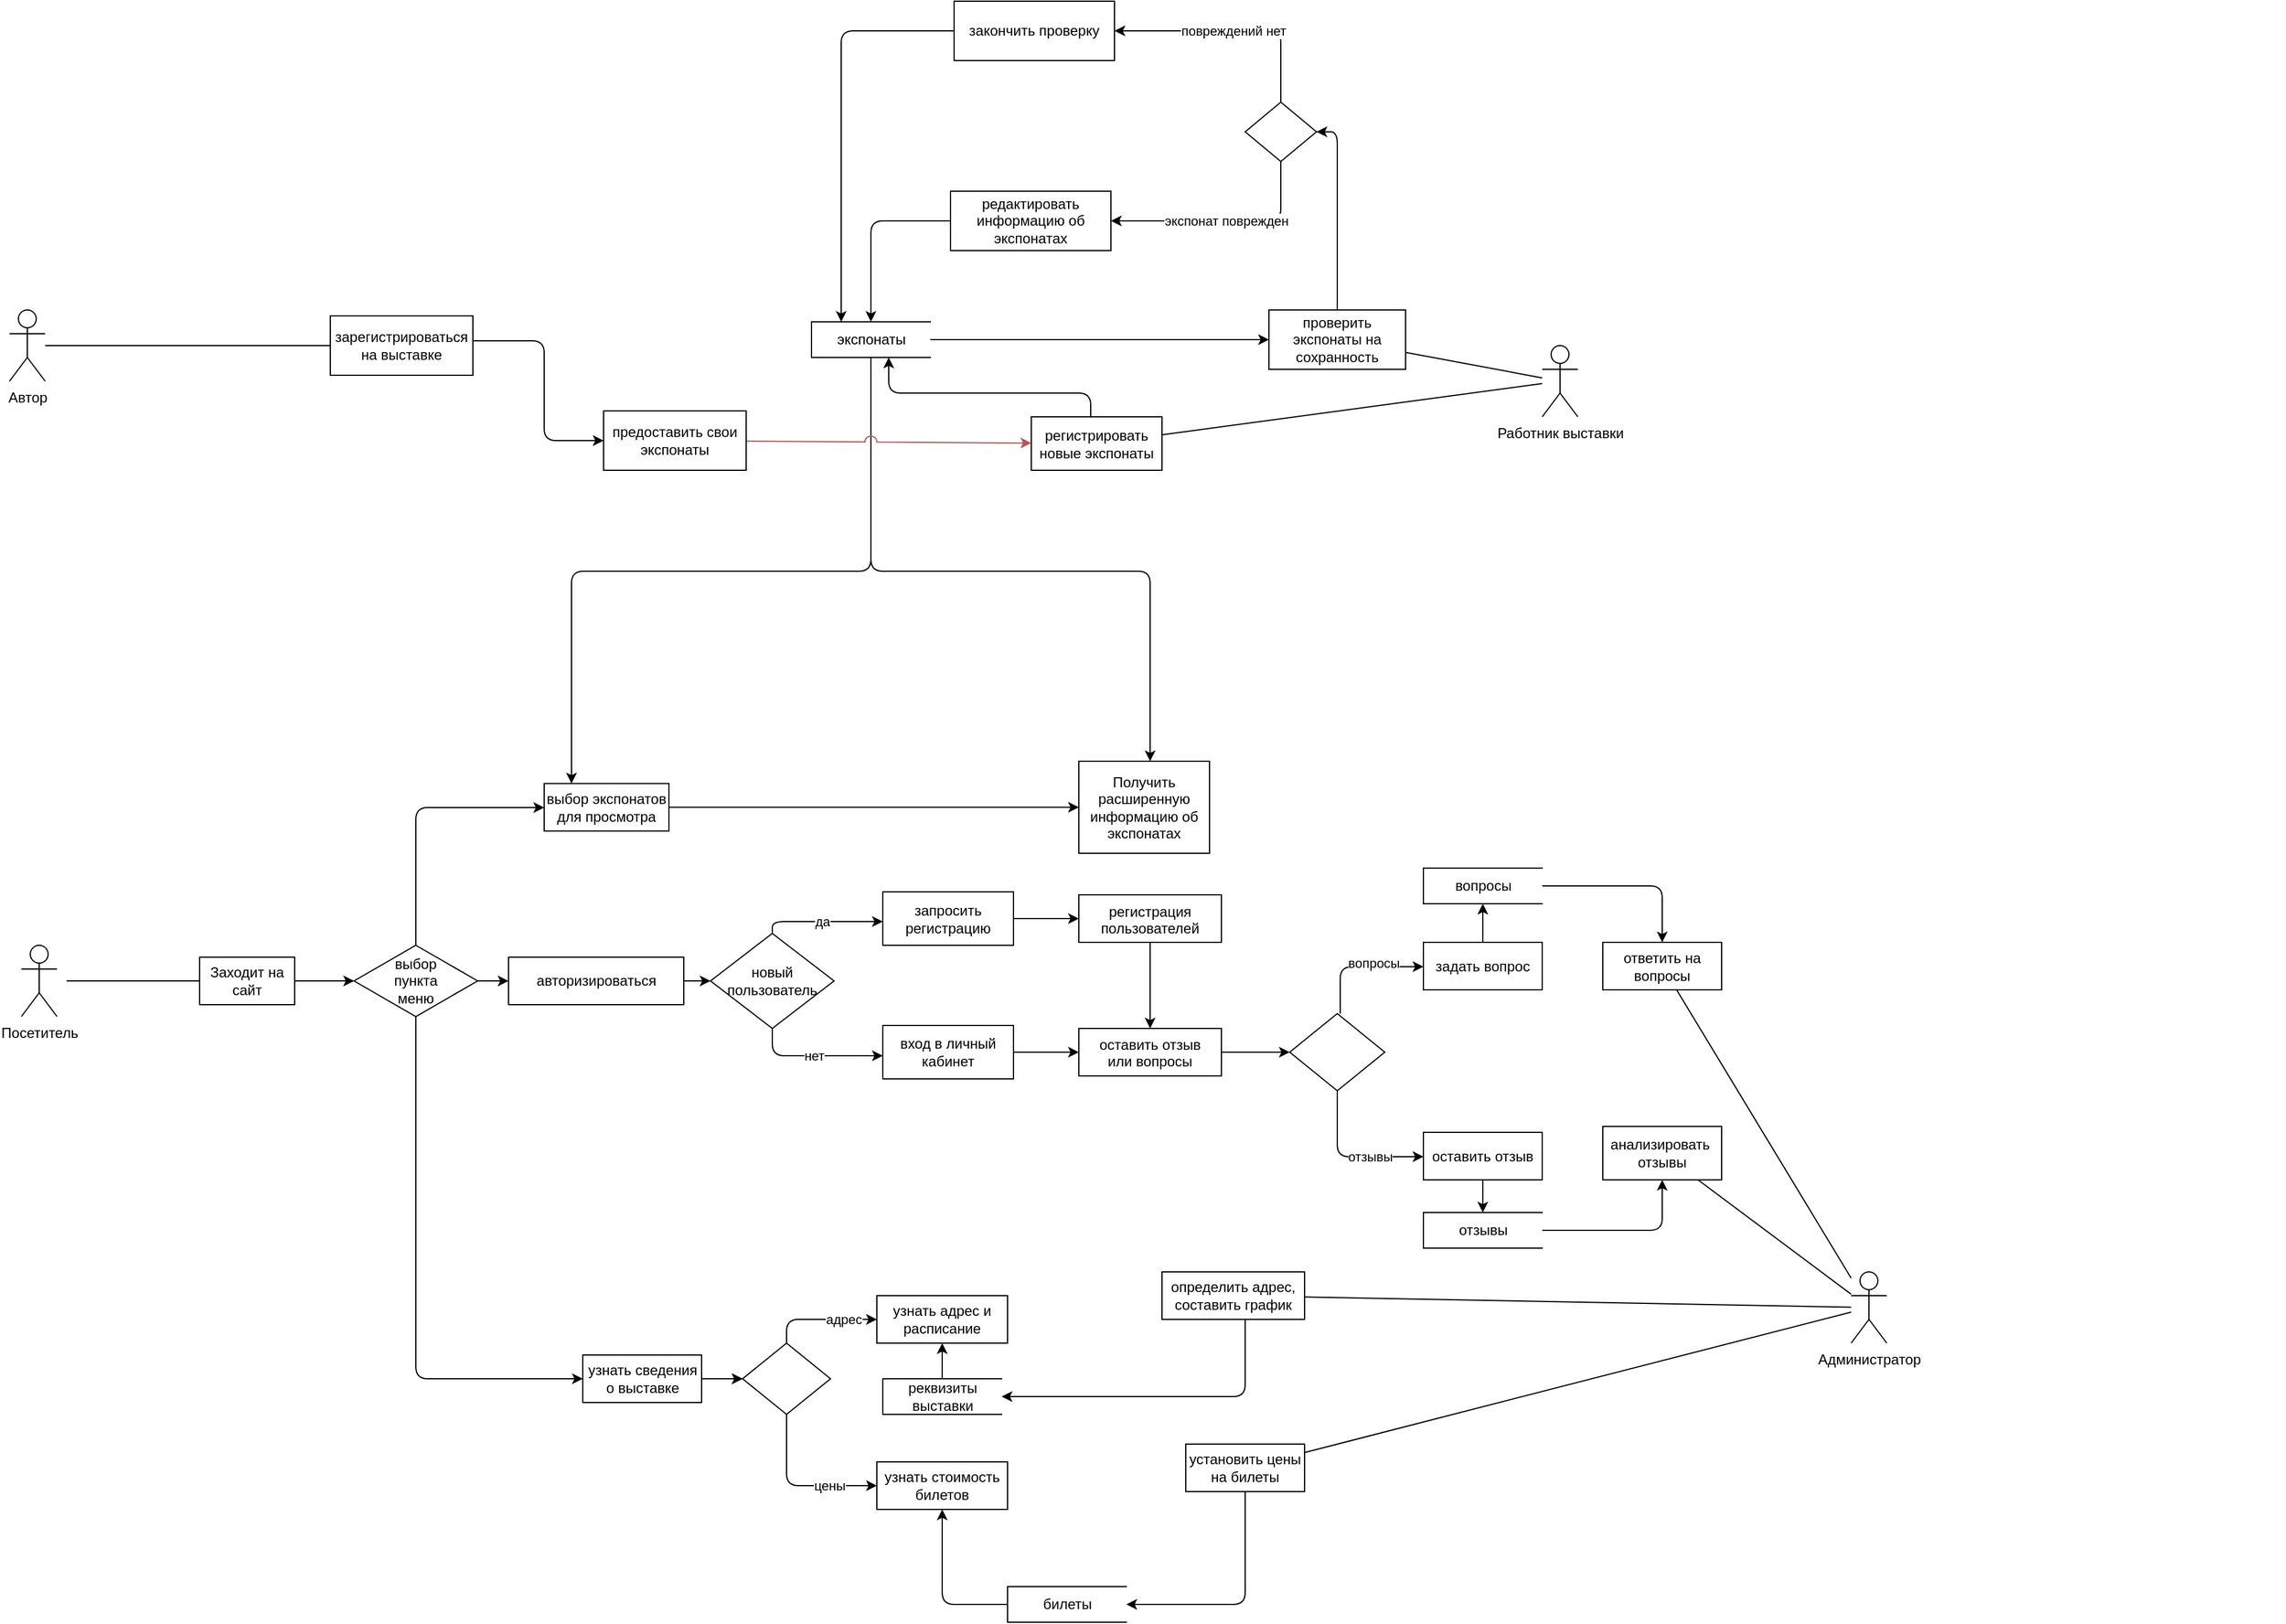 <mxfile version="15.6.1" type="github">
  <diagram id="r_qnH1HllNbgKLjlJHCZ" name="Page-1">
    <mxGraphModel dx="2310" dy="1905" grid="1" gridSize="10" guides="1" tooltips="1" connect="1" arrows="1" fold="1" page="1" pageScale="1" pageWidth="827" pageHeight="1169" math="0" shadow="0">
      <root>
        <mxCell id="0" />
        <mxCell id="1" parent="0" />
        <mxCell id="lHqvFT1bvPYRfDelncX7-1" value="&lt;h1&gt;&lt;br&gt;&lt;/h1&gt;&lt;p&gt;&lt;/p&gt;&lt;p&gt;&lt;/p&gt;" style="text;html=1;strokeColor=none;fillColor=none;spacing=5;spacingTop=-20;whiteSpace=wrap;overflow=hidden;rounded=0;hachureGap=4;pointerEvents=0;" parent="1" vertex="1">
          <mxGeometry x="1580" y="160" width="235" height="490" as="geometry" />
        </mxCell>
        <mxCell id="lHqvFT1bvPYRfDelncX7-2" value="Посетитель" style="shape=umlActor;verticalLabelPosition=bottom;verticalAlign=top;html=1;outlineConnect=0;hachureGap=4;pointerEvents=0;" parent="1" vertex="1">
          <mxGeometry x="-90" y="125" width="30" height="60" as="geometry" />
        </mxCell>
        <mxCell id="lHqvFT1bvPYRfDelncX7-4" value="Заходит на сайт" style="rounded=0;whiteSpace=wrap;html=1;hachureGap=4;pointerEvents=0;strokeWidth=1;" parent="1" vertex="1">
          <mxGeometry x="60" y="135" width="80" height="40" as="geometry" />
        </mxCell>
        <mxCell id="lHqvFT1bvPYRfDelncX7-7" value="" style="endArrow=none;html=1;startSize=14;endSize=14;sourcePerimeterSpacing=8;" parent="1" source="lHqvFT1bvPYRfDelncX7-2" target="lHqvFT1bvPYRfDelncX7-4" edge="1">
          <mxGeometry width="50" height="50" relative="1" as="geometry">
            <mxPoint x="78" y="135" as="sourcePoint" />
            <mxPoint x="150" y="135" as="targetPoint" />
          </mxGeometry>
        </mxCell>
        <mxCell id="sl1VM2rF2HRLAQbvGdmn-1" value="" style="edgeStyle=orthogonalEdgeStyle;orthogonalLoop=1;jettySize=auto;html=1;endArrow=classic;endFill=1;" parent="1" source="lHqvFT1bvPYRfDelncX7-8" target="r-15waiu_1S-d-hb9AJj-9" edge="1">
          <mxGeometry relative="1" as="geometry" />
        </mxCell>
        <mxCell id="lHqvFT1bvPYRfDelncX7-8" value="узнать сведения о выставке" style="rounded=0;whiteSpace=wrap;html=1;hachureGap=4;pointerEvents=0;strokeWidth=1;" parent="1" vertex="1">
          <mxGeometry x="382.5" y="470" width="100" height="40" as="geometry" />
        </mxCell>
        <mxCell id="r-15waiu_1S-d-hb9AJj-3" value="" style="endArrow=classic;html=1;endFill=1;edgeStyle=orthogonalEdgeStyle;" parent="1" source="c1FEFGugaIV8QcKKH6_m-8" target="lHqvFT1bvPYRfDelncX7-8" edge="1">
          <mxGeometry width="50" height="50" relative="1" as="geometry">
            <mxPoint x="250" y="200" as="sourcePoint" />
            <mxPoint x="400" y="300" as="targetPoint" />
            <Array as="points">
              <mxPoint x="242" y="490" />
            </Array>
          </mxGeometry>
        </mxCell>
        <mxCell id="r-15waiu_1S-d-hb9AJj-6" value="узнать стоимость билетов" style="rounded=0;whiteSpace=wrap;html=1;hachureGap=4;pointerEvents=0;strokeWidth=1;" parent="1" vertex="1">
          <mxGeometry x="630" y="560" width="110" height="40" as="geometry" />
        </mxCell>
        <mxCell id="r-15waiu_1S-d-hb9AJj-7" value="узнать адрес и расписание" style="rounded=0;whiteSpace=wrap;html=1;hachureGap=4;pointerEvents=0;strokeWidth=1;" parent="1" vertex="1">
          <mxGeometry x="630" y="420" width="110" height="40" as="geometry" />
        </mxCell>
        <mxCell id="r-15waiu_1S-d-hb9AJj-9" value="" style="strokeWidth=1;html=1;shape=mxgraph.flowchart.decision;whiteSpace=wrap;" parent="1" vertex="1">
          <mxGeometry x="517" y="460" width="74" height="60" as="geometry" />
        </mxCell>
        <mxCell id="r-15waiu_1S-d-hb9AJj-10" value="" style="endArrow=classic;html=1;edgeStyle=orthogonalEdgeStyle;" parent="1" source="lHqvFT1bvPYRfDelncX7-8" target="r-15waiu_1S-d-hb9AJj-9" edge="1">
          <mxGeometry width="50" height="50" relative="1" as="geometry">
            <mxPoint x="490" y="600" as="sourcePoint" />
            <mxPoint x="520" y="490" as="targetPoint" />
          </mxGeometry>
        </mxCell>
        <mxCell id="r-15waiu_1S-d-hb9AJj-12" value="адрес" style="endArrow=classic;html=1;rounded=1;edgeStyle=orthogonalEdgeStyle;" parent="1" source="r-15waiu_1S-d-hb9AJj-9" target="r-15waiu_1S-d-hb9AJj-7" edge="1">
          <mxGeometry x="0.412" relative="1" as="geometry">
            <mxPoint x="554" y="460" as="sourcePoint" />
            <mxPoint x="560" y="570" as="targetPoint" />
            <Array as="points">
              <mxPoint x="554" y="440" />
            </Array>
            <mxPoint as="offset" />
          </mxGeometry>
        </mxCell>
        <mxCell id="r-15waiu_1S-d-hb9AJj-15" value="цены" style="endArrow=classic;html=1;rounded=1;edgeStyle=orthogonalEdgeStyle;" parent="1" source="r-15waiu_1S-d-hb9AJj-9" target="r-15waiu_1S-d-hb9AJj-6" edge="1">
          <mxGeometry x="0.412" relative="1" as="geometry">
            <mxPoint x="460" y="570" as="sourcePoint" />
            <mxPoint x="560" y="570" as="targetPoint" />
            <Array as="points">
              <mxPoint x="554" y="580" />
            </Array>
            <mxPoint as="offset" />
          </mxGeometry>
        </mxCell>
        <mxCell id="r-15waiu_1S-d-hb9AJj-18" value="" style="endArrow=classic;html=1;fontSize=12;endFill=1;edgeStyle=orthogonalEdgeStyle;" parent="1" source="lHqvFT1bvPYRfDelncX7-4" target="c1FEFGugaIV8QcKKH6_m-8" edge="1">
          <mxGeometry width="50" height="50" relative="1" as="geometry">
            <mxPoint x="340" y="245" as="sourcePoint" />
            <mxPoint x="270" y="135" as="targetPoint" />
          </mxGeometry>
        </mxCell>
        <mxCell id="r-15waiu_1S-d-hb9AJj-20" value="авторизироваться" style="rounded=0;whiteSpace=wrap;html=1;hachureGap=4;pointerEvents=0;strokeWidth=1;" parent="1" vertex="1">
          <mxGeometry x="320" y="135" width="147.5" height="40" as="geometry" />
        </mxCell>
        <mxCell id="r-15waiu_1S-d-hb9AJj-22" value="выбор экспонатов для просмотра" style="rounded=0;whiteSpace=wrap;html=1;hachureGap=4;pointerEvents=0;strokeWidth=1;" parent="1" vertex="1">
          <mxGeometry x="350" y="-11.25" width="105" height="40" as="geometry" />
        </mxCell>
        <mxCell id="r-15waiu_1S-d-hb9AJj-24" value="" style="endArrow=classic;html=1;fontSize=12;edgeStyle=orthogonalEdgeStyle;" parent="1" source="r-15waiu_1S-d-hb9AJj-25" target="r-15waiu_1S-d-hb9AJj-22" edge="1">
          <mxGeometry width="50" height="50" relative="1" as="geometry">
            <mxPoint x="360.278" y="42.5" as="sourcePoint" />
            <mxPoint x="395" y="-27.5" as="targetPoint" />
            <Array as="points">
              <mxPoint x="625" y="-190" />
              <mxPoint x="373" y="-190" />
            </Array>
          </mxGeometry>
        </mxCell>
        <mxCell id="85DmUei8049jXZ2GYsxg-7" style="edgeStyle=orthogonalEdgeStyle;orthogonalLoop=1;jettySize=auto;html=1;endFill=1;" parent="1" source="r-15waiu_1S-d-hb9AJj-25" target="3kWsDrp7f7O6ou7B2QP6-20" edge="1">
          <mxGeometry relative="1" as="geometry" />
        </mxCell>
        <mxCell id="r-15waiu_1S-d-hb9AJj-25" value="экспонаты" style="html=1;dashed=0;whitespace=wrap;shape=partialRectangle;right=0;fontSize=12;strokeWidth=1;" parent="1" vertex="1">
          <mxGeometry x="575" y="-400" width="100" height="30" as="geometry" />
        </mxCell>
        <mxCell id="r-15waiu_1S-d-hb9AJj-33" value="" style="endArrow=classic;html=1;fontSize=11;edgeStyle=orthogonalEdgeStyle;" parent="1" source="r-15waiu_1S-d-hb9AJj-22" target="3kWsDrp7f7O6ou7B2QP6-3" edge="1">
          <mxGeometry width="50" height="50" relative="1" as="geometry">
            <mxPoint x="345" y="-27.5" as="sourcePoint" />
            <mxPoint x="452" y="-77.5" as="targetPoint" />
          </mxGeometry>
        </mxCell>
        <mxCell id="r-15waiu_1S-d-hb9AJj-36" value="Автор" style="shape=umlActor;verticalLabelPosition=bottom;verticalAlign=top;html=1;outlineConnect=0;fontSize=12;strokeWidth=1;" parent="1" vertex="1">
          <mxGeometry x="-100" y="-410" width="30" height="60" as="geometry" />
        </mxCell>
        <mxCell id="r-15waiu_1S-d-hb9AJj-38" value="" style="endArrow=none;html=1;fontSize=12;endFill=0;" parent="1" source="r-15waiu_1S-d-hb9AJj-36" target="r-15waiu_1S-d-hb9AJj-41" edge="1">
          <mxGeometry width="50" height="50" relative="1" as="geometry">
            <mxPoint x="120" y="-380" as="sourcePoint" />
            <mxPoint x="275" y="-53.895" as="targetPoint" />
          </mxGeometry>
        </mxCell>
        <mxCell id="r-15waiu_1S-d-hb9AJj-41" value="зарегистрироваться на выставке" style="rounded=0;whiteSpace=wrap;html=1;hachureGap=4;pointerEvents=0;strokeWidth=1;" parent="1" vertex="1">
          <mxGeometry x="170" y="-405" width="120" height="50" as="geometry" />
        </mxCell>
        <mxCell id="r-15waiu_1S-d-hb9AJj-58" value="Администратор" style="shape=umlActor;verticalLabelPosition=bottom;verticalAlign=top;html=1;outlineConnect=0;fontSize=12;strokeWidth=1;" parent="1" vertex="1">
          <mxGeometry x="1450" y="400" width="30" height="60" as="geometry" />
        </mxCell>
        <mxCell id="r-15waiu_1S-d-hb9AJj-61" value="" style="endArrow=none;html=1;fontSize=12;endFill=0;" parent="1" source="r-15waiu_1S-d-hb9AJj-58" target="r-15waiu_1S-d-hb9AJj-62" edge="1">
          <mxGeometry width="50" height="50" relative="1" as="geometry">
            <mxPoint x="860" y="240" as="sourcePoint" />
            <mxPoint x="930" y="170" as="targetPoint" />
          </mxGeometry>
        </mxCell>
        <mxCell id="r-15waiu_1S-d-hb9AJj-62" value="установить цены&lt;br&gt;на билеты" style="rounded=0;whiteSpace=wrap;html=1;hachureGap=4;pointerEvents=0;strokeWidth=1;" parent="1" vertex="1">
          <mxGeometry x="890" y="545" width="100" height="40" as="geometry" />
        </mxCell>
        <mxCell id="r-15waiu_1S-d-hb9AJj-64" value="" style="endArrow=none;html=1;fontSize=12;endFill=0;" parent="1" source="r-15waiu_1S-d-hb9AJj-58" target="r-15waiu_1S-d-hb9AJj-65" edge="1">
          <mxGeometry width="50" height="50" relative="1" as="geometry">
            <mxPoint x="880" y="110" as="sourcePoint" />
            <mxPoint x="930" y="100" as="targetPoint" />
          </mxGeometry>
        </mxCell>
        <mxCell id="r-15waiu_1S-d-hb9AJj-65" value="анализировать&amp;nbsp;&lt;br&gt;отзывы" style="rounded=0;whiteSpace=wrap;html=1;hachureGap=4;pointerEvents=0;strokeWidth=1;" parent="1" vertex="1">
          <mxGeometry x="1241" y="277.5" width="100" height="45" as="geometry" />
        </mxCell>
        <mxCell id="r-15waiu_1S-d-hb9AJj-67" value="" style="endArrow=none;html=1;fontSize=12;endFill=0;" parent="1" source="r-15waiu_1S-d-hb9AJj-58" target="r-15waiu_1S-d-hb9AJj-68" edge="1">
          <mxGeometry width="50" height="50" relative="1" as="geometry">
            <mxPoint x="760" y="390" as="sourcePoint" />
            <mxPoint x="920" y="321" as="targetPoint" />
          </mxGeometry>
        </mxCell>
        <mxCell id="r-15waiu_1S-d-hb9AJj-68" value="определить адрес, составить график" style="rounded=0;whiteSpace=wrap;html=1;hachureGap=4;pointerEvents=0;strokeWidth=1;" parent="1" vertex="1">
          <mxGeometry x="870" y="400" width="120" height="40" as="geometry" />
        </mxCell>
        <mxCell id="3kWsDrp7f7O6ou7B2QP6-3" value="Получить расширенную информацию об экспонатах" style="rounded=0;whiteSpace=wrap;html=1;hachureGap=4;pointerEvents=0;strokeWidth=1;" parent="1" vertex="1">
          <mxGeometry x="800" y="-30" width="110" height="77.5" as="geometry" />
        </mxCell>
        <mxCell id="3kWsDrp7f7O6ou7B2QP6-14" value="Работник выставки" style="shape=umlActor;verticalLabelPosition=bottom;verticalAlign=top;html=1;outlineConnect=0;fontSize=12;strokeWidth=1;" parent="1" vertex="1">
          <mxGeometry x="1190" y="-380" width="30" height="60" as="geometry" />
        </mxCell>
        <mxCell id="3kWsDrp7f7O6ou7B2QP6-15" value="" style="endArrow=none;html=1;fontSize=12;endFill=0;" parent="1" source="3kWsDrp7f7O6ou7B2QP6-14" target="3kWsDrp7f7O6ou7B2QP6-16" edge="1">
          <mxGeometry width="50" height="50" relative="1" as="geometry">
            <mxPoint x="995" y="-176.935" as="sourcePoint" />
            <mxPoint x="905" y="-340" as="targetPoint" />
          </mxGeometry>
        </mxCell>
        <mxCell id="3kWsDrp7f7O6ou7B2QP6-16" value="регистрировать новые экспонаты" style="rounded=0;whiteSpace=wrap;html=1;hachureGap=4;pointerEvents=0;strokeWidth=1;" parent="1" vertex="1">
          <mxGeometry x="760" y="-320" width="110" height="45" as="geometry" />
        </mxCell>
        <mxCell id="85DmUei8049jXZ2GYsxg-12" style="edgeStyle=orthogonalEdgeStyle;orthogonalLoop=1;jettySize=auto;html=1;endFill=1;" parent="1" source="3kWsDrp7f7O6ou7B2QP6-18" target="r-15waiu_1S-d-hb9AJj-25" edge="1">
          <mxGeometry relative="1" as="geometry" />
        </mxCell>
        <mxCell id="3kWsDrp7f7O6ou7B2QP6-18" value="редактировать информацию об экспонатах" style="rounded=0;whiteSpace=wrap;html=1;hachureGap=4;pointerEvents=0;strokeWidth=1;" parent="1" vertex="1">
          <mxGeometry x="692" y="-510" width="135" height="50" as="geometry" />
        </mxCell>
        <mxCell id="3kWsDrp7f7O6ou7B2QP6-19" value="" style="endArrow=none;html=1;fontSize=12;endFill=0;" parent="1" source="3kWsDrp7f7O6ou7B2QP6-14" target="3kWsDrp7f7O6ou7B2QP6-20" edge="1">
          <mxGeometry width="50" height="50" relative="1" as="geometry">
            <mxPoint x="995" y="-190" as="sourcePoint" />
            <mxPoint x="895" y="-189" as="targetPoint" />
          </mxGeometry>
        </mxCell>
        <mxCell id="3kWsDrp7f7O6ou7B2QP6-29" value="" style="endArrow=classic;html=1;edgeStyle=orthogonalEdgeStyle;" parent="1" source="r-15waiu_1S-d-hb9AJj-62" target="85DmUei8049jXZ2GYsxg-18" edge="1">
          <mxGeometry width="50" height="50" relative="1" as="geometry">
            <mxPoint x="690" y="440" as="sourcePoint" />
            <mxPoint x="430" y="580" as="targetPoint" />
            <Array as="points">
              <mxPoint x="940" y="680" />
            </Array>
          </mxGeometry>
        </mxCell>
        <mxCell id="3kWsDrp7f7O6ou7B2QP6-30" value="" style="endArrow=classic;html=1;jumpStyle=arc;jumpSize=10;edgeStyle=orthogonalEdgeStyle;" parent="1" source="r-15waiu_1S-d-hb9AJj-68" target="85DmUei8049jXZ2GYsxg-16" edge="1">
          <mxGeometry width="50" height="50" relative="1" as="geometry">
            <mxPoint x="690" y="430" as="sourcePoint" />
            <mxPoint x="740" y="380" as="targetPoint" />
            <Array as="points">
              <mxPoint x="940" y="505" />
            </Array>
          </mxGeometry>
        </mxCell>
        <mxCell id="3kWsDrp7f7O6ou7B2QP6-32" value="" style="endArrow=classic;html=1;edgeStyle=orthogonalEdgeStyle;" parent="1" source="r-15waiu_1S-d-hb9AJj-25" target="3kWsDrp7f7O6ou7B2QP6-3" edge="1">
          <mxGeometry width="50" height="50" relative="1" as="geometry">
            <mxPoint x="570" y="40" as="sourcePoint" />
            <mxPoint x="620" y="-10" as="targetPoint" />
            <Array as="points">
              <mxPoint x="625" y="-190" />
              <mxPoint x="860" y="-190" />
            </Array>
          </mxGeometry>
        </mxCell>
        <mxCell id="3kWsDrp7f7O6ou7B2QP6-33" value="" style="endArrow=classic;html=1;endFill=1;edgeStyle=orthogonalEdgeStyle;" parent="1" source="c1FEFGugaIV8QcKKH6_m-8" target="r-15waiu_1S-d-hb9AJj-22" edge="1">
          <mxGeometry width="50" height="50" relative="1" as="geometry">
            <mxPoint x="570" y="40" as="sourcePoint" />
            <mxPoint x="620" y="-10" as="targetPoint" />
            <Array as="points">
              <mxPoint x="242" y="9" />
            </Array>
          </mxGeometry>
        </mxCell>
        <mxCell id="c1FEFGugaIV8QcKKH6_m-9" style="edgeStyle=orthogonalEdgeStyle;orthogonalLoop=1;jettySize=auto;html=1;endArrow=classic;endFill=1;" parent="1" source="c1FEFGugaIV8QcKKH6_m-8" target="r-15waiu_1S-d-hb9AJj-20" edge="1">
          <mxGeometry relative="1" as="geometry" />
        </mxCell>
        <mxCell id="c1FEFGugaIV8QcKKH6_m-8" value="выбор&lt;br&gt;пункта&lt;br&gt;меню" style="strokeWidth=1;html=1;shape=mxgraph.flowchart.decision;whiteSpace=wrap;" parent="1" vertex="1">
          <mxGeometry x="190" y="125" width="104" height="60" as="geometry" />
        </mxCell>
        <mxCell id="91sg-GzbIH8BGs3r1V0l-1" value="" style="endArrow=classic;html=1;fontSize=12;endFill=1;edgeStyle=orthogonalEdgeStyle;" parent="1" source="r-15waiu_1S-d-hb9AJj-20" target="91sg-GzbIH8BGs3r1V0l-2" edge="1">
          <mxGeometry width="50" height="50" relative="1" as="geometry">
            <mxPoint x="470.0" y="155.0" as="sourcePoint" />
            <mxPoint x="600" y="135" as="targetPoint" />
          </mxGeometry>
        </mxCell>
        <mxCell id="91sg-GzbIH8BGs3r1V0l-3" value="да" style="edgeStyle=orthogonalEdgeStyle;orthogonalLoop=1;jettySize=auto;html=1;endArrow=classic;endFill=1;" parent="1" source="91sg-GzbIH8BGs3r1V0l-2" target="91sg-GzbIH8BGs3r1V0l-4" edge="1">
          <mxGeometry relative="1" as="geometry">
            <mxPoint x="620" y="105.0" as="targetPoint" />
            <Array as="points">
              <mxPoint x="542" y="105" />
            </Array>
          </mxGeometry>
        </mxCell>
        <mxCell id="91sg-GzbIH8BGs3r1V0l-9" value="нет" style="edgeStyle=orthogonalEdgeStyle;orthogonalLoop=1;jettySize=auto;html=1;endFill=1;" parent="1" source="91sg-GzbIH8BGs3r1V0l-2" target="FhuK71plg9ZCaS6mtWxS-3" edge="1">
          <mxGeometry relative="1" as="geometry">
            <mxPoint x="710" y="240" as="targetPoint" />
            <Array as="points">
              <mxPoint x="542" y="218" />
            </Array>
          </mxGeometry>
        </mxCell>
        <mxCell id="91sg-GzbIH8BGs3r1V0l-2" value="новый пользователь" style="strokeWidth=1;html=1;shape=mxgraph.flowchart.decision;whiteSpace=wrap;" parent="1" vertex="1">
          <mxGeometry x="490" y="115" width="104" height="80" as="geometry" />
        </mxCell>
        <mxCell id="91sg-GzbIH8BGs3r1V0l-8" style="edgeStyle=orthogonalEdgeStyle;orthogonalLoop=1;jettySize=auto;html=1;endFill=1;" parent="1" source="91sg-GzbIH8BGs3r1V0l-4" target="91sg-GzbIH8BGs3r1V0l-5" edge="1">
          <mxGeometry relative="1" as="geometry" />
        </mxCell>
        <mxCell id="91sg-GzbIH8BGs3r1V0l-4" value="запросить регистрацию" style="rounded=0;whiteSpace=wrap;html=1;hachureGap=4;pointerEvents=0;strokeWidth=1;" parent="1" vertex="1">
          <mxGeometry x="635" y="80" width="110" height="45" as="geometry" />
        </mxCell>
        <mxCell id="91sg-GzbIH8BGs3r1V0l-10" style="edgeStyle=orthogonalEdgeStyle;orthogonalLoop=1;jettySize=auto;html=1;endFill=1;" parent="1" source="91sg-GzbIH8BGs3r1V0l-5" target="91sg-GzbIH8BGs3r1V0l-11" edge="1">
          <mxGeometry relative="1" as="geometry">
            <mxPoint x="970" y="175" as="targetPoint" />
            <Array as="points" />
          </mxGeometry>
        </mxCell>
        <mxCell id="91sg-GzbIH8BGs3r1V0l-5" value="регистрация пользователей" style="whiteSpace=wrap;html=1;verticalAlign=top;strokeWidth=1;" parent="1" vertex="1">
          <mxGeometry x="800" y="82.5" width="120" height="40" as="geometry" />
        </mxCell>
        <mxCell id="91sg-GzbIH8BGs3r1V0l-11" value="оставить отзыв&lt;br&gt;или вопросы" style="whiteSpace=wrap;html=1;verticalAlign=top;strokeWidth=1;" parent="1" vertex="1">
          <mxGeometry x="800" y="195" width="120" height="40" as="geometry" />
        </mxCell>
        <mxCell id="7QyCOx7dUA0_X3-XsU_J-3" style="edgeStyle=orthogonalEdgeStyle;jumpStyle=arc;jumpSize=10;orthogonalLoop=1;jettySize=auto;html=1;" parent="1" source="r-15waiu_1S-d-hb9AJj-41" target="7QyCOx7dUA0_X3-XsU_J-8" edge="1">
          <mxGeometry relative="1" as="geometry">
            <mxPoint x="290" y="-384" as="sourcePoint" />
            <mxPoint x="391" y="-300" as="targetPoint" />
            <Array as="points">
              <mxPoint x="350" y="-384" />
              <mxPoint x="350" y="-300" />
            </Array>
          </mxGeometry>
        </mxCell>
        <mxCell id="85DmUei8049jXZ2GYsxg-6" style="edgeStyle=orthogonalEdgeStyle;orthogonalLoop=1;jettySize=auto;html=1;endFill=1;" parent="1" source="3kWsDrp7f7O6ou7B2QP6-20" target="85DmUei8049jXZ2GYsxg-5" edge="1">
          <mxGeometry relative="1" as="geometry">
            <Array as="points">
              <mxPoint x="1017" y="-560" />
            </Array>
          </mxGeometry>
        </mxCell>
        <mxCell id="3kWsDrp7f7O6ou7B2QP6-20" value="проверить экспонаты на сохранность" style="rounded=0;whiteSpace=wrap;html=1;hachureGap=4;pointerEvents=0;strokeWidth=1;" parent="1" vertex="1">
          <mxGeometry x="960" y="-410" width="115" height="50" as="geometry" />
        </mxCell>
        <mxCell id="85DmUei8049jXZ2GYsxg-8" value="повреждений нет" style="edgeStyle=orthogonalEdgeStyle;orthogonalLoop=1;jettySize=auto;html=1;endFill=1;" parent="1" source="85DmUei8049jXZ2GYsxg-5" target="85DmUei8049jXZ2GYsxg-9" edge="1">
          <mxGeometry relative="1" as="geometry">
            <mxPoint x="890" y="-670" as="targetPoint" />
            <Array as="points">
              <mxPoint x="970" y="-645" />
            </Array>
          </mxGeometry>
        </mxCell>
        <mxCell id="85DmUei8049jXZ2GYsxg-10" value="экспонат поврежден" style="edgeStyle=orthogonalEdgeStyle;orthogonalLoop=1;jettySize=auto;html=1;endFill=1;" parent="1" source="85DmUei8049jXZ2GYsxg-5" target="3kWsDrp7f7O6ou7B2QP6-18" edge="1">
          <mxGeometry relative="1" as="geometry">
            <Array as="points">
              <mxPoint x="970" y="-485" />
            </Array>
          </mxGeometry>
        </mxCell>
        <mxCell id="85DmUei8049jXZ2GYsxg-5" value="" style="shape=rhombus;html=1;dashed=0;whitespace=wrap;perimeter=rhombusPerimeter;" parent="1" vertex="1">
          <mxGeometry x="940" y="-585" width="60" height="50" as="geometry" />
        </mxCell>
        <mxCell id="v6Je2cMOvtxSBnsNg6Jp-2" style="edgeStyle=orthogonalEdgeStyle;rounded=1;orthogonalLoop=1;jettySize=auto;html=1;entryX=0.25;entryY=0;entryDx=0;entryDy=0;" edge="1" parent="1" source="85DmUei8049jXZ2GYsxg-9" target="r-15waiu_1S-d-hb9AJj-25">
          <mxGeometry relative="1" as="geometry" />
        </mxCell>
        <mxCell id="85DmUei8049jXZ2GYsxg-9" value="закончить проверку" style="rounded=0;whiteSpace=wrap;html=1;hachureGap=4;pointerEvents=0;strokeWidth=1;" parent="1" vertex="1">
          <mxGeometry x="695" y="-670" width="135" height="50" as="geometry" />
        </mxCell>
        <mxCell id="85DmUei8049jXZ2GYsxg-17" style="edgeStyle=orthogonalEdgeStyle;orthogonalLoop=1;jettySize=auto;html=1;endFill=1;" parent="1" source="85DmUei8049jXZ2GYsxg-16" target="r-15waiu_1S-d-hb9AJj-7" edge="1">
          <mxGeometry relative="1" as="geometry" />
        </mxCell>
        <mxCell id="85DmUei8049jXZ2GYsxg-16" value="реквизиты&lt;br&gt;выставки" style="html=1;dashed=0;whitespace=wrap;shape=partialRectangle;right=0;" parent="1" vertex="1">
          <mxGeometry x="635" y="490" width="100" height="30" as="geometry" />
        </mxCell>
        <mxCell id="85DmUei8049jXZ2GYsxg-19" style="edgeStyle=orthogonalEdgeStyle;orthogonalLoop=1;jettySize=auto;html=1;endFill=1;" parent="1" source="85DmUei8049jXZ2GYsxg-18" target="r-15waiu_1S-d-hb9AJj-6" edge="1">
          <mxGeometry relative="1" as="geometry">
            <Array as="points">
              <mxPoint x="685" y="680" />
            </Array>
          </mxGeometry>
        </mxCell>
        <mxCell id="85DmUei8049jXZ2GYsxg-18" value="билеты" style="html=1;dashed=0;whitespace=wrap;shape=partialRectangle;right=0;" parent="1" vertex="1">
          <mxGeometry x="740" y="665" width="100" height="30" as="geometry" />
        </mxCell>
        <mxCell id="7QyCOx7dUA0_X3-XsU_J-4" style="jumpStyle=arc;jumpSize=10;orthogonalLoop=1;jettySize=auto;html=1;strokeColor=#b85450;fillColor=#f8cecc;" parent="1" source="7QyCOx7dUA0_X3-XsU_J-8" target="3kWsDrp7f7O6ou7B2QP6-16" edge="1">
          <mxGeometry relative="1" as="geometry">
            <mxPoint x="770" y="-297" as="targetPoint" />
            <mxPoint x="531" y="-299.572" as="sourcePoint" />
          </mxGeometry>
        </mxCell>
        <mxCell id="7QyCOx7dUA0_X3-XsU_J-6" value="" style="endArrow=classic;html=1;strokeColor=#000000;fillColor=#f8cecc;edgeStyle=orthogonalEdgeStyle;" parent="1" source="3kWsDrp7f7O6ou7B2QP6-16" target="r-15waiu_1S-d-hb9AJj-25" edge="1">
          <mxGeometry width="50" height="50" relative="1" as="geometry">
            <mxPoint x="780" y="-200" as="sourcePoint" />
            <mxPoint x="830" y="-250" as="targetPoint" />
            <Array as="points">
              <mxPoint x="810" y="-340" />
              <mxPoint x="640" y="-340" />
            </Array>
          </mxGeometry>
        </mxCell>
        <mxCell id="7QyCOx7dUA0_X3-XsU_J-8" value="предоставить свои экспонаты" style="rounded=0;whiteSpace=wrap;html=1;hachureGap=4;pointerEvents=0;strokeWidth=1;" parent="1" vertex="1">
          <mxGeometry x="400" y="-325" width="120" height="50" as="geometry" />
        </mxCell>
        <mxCell id="7QyCOx7dUA0_X3-XsU_J-9" style="edgeStyle=orthogonalEdgeStyle;jumpStyle=arc;jumpSize=10;orthogonalLoop=1;jettySize=auto;html=1;exitX=0.5;exitY=1;exitDx=0;exitDy=0;strokeColor=#000000;fillColor=#f8cecc;" parent="1" source="r-15waiu_1S-d-hb9AJj-41" target="r-15waiu_1S-d-hb9AJj-41" edge="1">
          <mxGeometry relative="1" as="geometry" />
        </mxCell>
        <mxCell id="oRSL9_nRXSis95aMJK06-6" style="edgeStyle=orthogonalEdgeStyle;rounded=1;orthogonalLoop=1;jettySize=auto;html=1;" parent="1" source="91sg-GzbIH8BGs3r1V0l-11" target="Dk44VhowfAqPSIH-CXWI-10" edge="1">
          <mxGeometry relative="1" as="geometry">
            <mxPoint x="915" y="285" as="sourcePoint" />
          </mxGeometry>
        </mxCell>
        <mxCell id="FhuK71plg9ZCaS6mtWxS-4" style="edgeStyle=orthogonalEdgeStyle;rounded=1;orthogonalLoop=1;jettySize=auto;html=1;" parent="1" source="FhuK71plg9ZCaS6mtWxS-3" target="91sg-GzbIH8BGs3r1V0l-11" edge="1">
          <mxGeometry relative="1" as="geometry" />
        </mxCell>
        <mxCell id="FhuK71plg9ZCaS6mtWxS-3" value="вход в личный кабинет" style="rounded=0;whiteSpace=wrap;html=1;hachureGap=4;pointerEvents=0;strokeWidth=1;" parent="1" vertex="1">
          <mxGeometry x="635" y="192.5" width="110" height="45" as="geometry" />
        </mxCell>
        <mxCell id="Dk44VhowfAqPSIH-CXWI-2" value="ответить на вопросы" style="rounded=0;whiteSpace=wrap;html=1;hachureGap=4;pointerEvents=0;strokeWidth=1;" parent="1" vertex="1">
          <mxGeometry x="1241" y="122.5" width="100" height="40" as="geometry" />
        </mxCell>
        <mxCell id="Dk44VhowfAqPSIH-CXWI-11" value="вопросы" style="edgeStyle=orthogonalEdgeStyle;orthogonalLoop=1;jettySize=auto;html=1;rounded=1;" parent="1" source="Dk44VhowfAqPSIH-CXWI-10" target="CuiWjwdlUe5YWu0ekaFW-3" edge="1">
          <mxGeometry x="0.233" y="3" relative="1" as="geometry">
            <mxPoint x="1100" y="143" as="targetPoint" />
            <Array as="points">
              <mxPoint x="1020" y="143" />
            </Array>
            <mxPoint as="offset" />
          </mxGeometry>
        </mxCell>
        <mxCell id="Dk44VhowfAqPSIH-CXWI-12" value="отзывы" style="edgeStyle=orthogonalEdgeStyle;rounded=1;orthogonalLoop=1;jettySize=auto;html=1;" parent="1" source="Dk44VhowfAqPSIH-CXWI-10" target="CuiWjwdlUe5YWu0ekaFW-6" edge="1">
          <mxGeometry x="0.292" relative="1" as="geometry">
            <Array as="points">
              <mxPoint x="1018" y="303" />
            </Array>
            <mxPoint as="offset" />
            <mxPoint x="1090" y="303" as="targetPoint" />
          </mxGeometry>
        </mxCell>
        <mxCell id="Dk44VhowfAqPSIH-CXWI-10" value="" style="strokeWidth=1;html=1;shape=mxgraph.flowchart.decision;whiteSpace=wrap;" parent="1" vertex="1">
          <mxGeometry x="977.5" y="182.5" width="80" height="65" as="geometry" />
        </mxCell>
        <mxCell id="Dk44VhowfAqPSIH-CXWI-14" value="" style="endArrow=none;html=1;fontSize=12;endFill=0;" parent="1" source="r-15waiu_1S-d-hb9AJj-58" target="Dk44VhowfAqPSIH-CXWI-2" edge="1">
          <mxGeometry width="50" height="50" relative="1" as="geometry">
            <mxPoint x="1270" y="210" as="sourcePoint" />
            <mxPoint x="1091" y="167.818" as="targetPoint" />
          </mxGeometry>
        </mxCell>
        <mxCell id="CuiWjwdlUe5YWu0ekaFW-7" style="edgeStyle=orthogonalEdgeStyle;rounded=1;orthogonalLoop=1;jettySize=auto;html=1;" parent="1" source="CuiWjwdlUe5YWu0ekaFW-3" target="CuiWjwdlUe5YWu0ekaFW-8" edge="1">
          <mxGeometry relative="1" as="geometry">
            <mxPoint x="1140" y="90" as="targetPoint" />
          </mxGeometry>
        </mxCell>
        <mxCell id="CuiWjwdlUe5YWu0ekaFW-3" value="задать вопрос" style="rounded=0;whiteSpace=wrap;html=1;hachureGap=4;pointerEvents=0;strokeWidth=1;" parent="1" vertex="1">
          <mxGeometry x="1090" y="122.5" width="100" height="40" as="geometry" />
        </mxCell>
        <mxCell id="CuiWjwdlUe5YWu0ekaFW-11" style="edgeStyle=orthogonalEdgeStyle;rounded=1;orthogonalLoop=1;jettySize=auto;html=1;" parent="1" source="CuiWjwdlUe5YWu0ekaFW-6" edge="1">
          <mxGeometry relative="1" as="geometry">
            <mxPoint x="1140" y="350" as="targetPoint" />
          </mxGeometry>
        </mxCell>
        <mxCell id="CuiWjwdlUe5YWu0ekaFW-6" value="оставить отзыв" style="rounded=0;whiteSpace=wrap;html=1;hachureGap=4;pointerEvents=0;strokeWidth=1;" parent="1" vertex="1">
          <mxGeometry x="1090" y="282.5" width="100" height="40" as="geometry" />
        </mxCell>
        <mxCell id="CuiWjwdlUe5YWu0ekaFW-10" style="edgeStyle=orthogonalEdgeStyle;rounded=1;orthogonalLoop=1;jettySize=auto;html=1;" parent="1" source="CuiWjwdlUe5YWu0ekaFW-8" target="Dk44VhowfAqPSIH-CXWI-2" edge="1">
          <mxGeometry relative="1" as="geometry" />
        </mxCell>
        <mxCell id="CuiWjwdlUe5YWu0ekaFW-8" value="вопросы" style="html=1;dashed=0;whitespace=wrap;shape=partialRectangle;right=0;" parent="1" vertex="1">
          <mxGeometry x="1090" y="60" width="100" height="30" as="geometry" />
        </mxCell>
        <mxCell id="CuiWjwdlUe5YWu0ekaFW-14" style="edgeStyle=orthogonalEdgeStyle;rounded=1;orthogonalLoop=1;jettySize=auto;html=1;" parent="1" source="CuiWjwdlUe5YWu0ekaFW-12" target="r-15waiu_1S-d-hb9AJj-65" edge="1">
          <mxGeometry relative="1" as="geometry" />
        </mxCell>
        <mxCell id="CuiWjwdlUe5YWu0ekaFW-12" value="отзывы" style="html=1;dashed=0;whitespace=wrap;shape=partialRectangle;right=0;" parent="1" vertex="1">
          <mxGeometry x="1090" y="350" width="100" height="30" as="geometry" />
        </mxCell>
        <mxCell id="CuiWjwdlUe5YWu0ekaFW-13" style="edgeStyle=orthogonalEdgeStyle;rounded=1;orthogonalLoop=1;jettySize=auto;html=1;exitX=0.5;exitY=1;exitDx=0;exitDy=0;" parent="1" source="CuiWjwdlUe5YWu0ekaFW-12" target="CuiWjwdlUe5YWu0ekaFW-12" edge="1">
          <mxGeometry relative="1" as="geometry" />
        </mxCell>
      </root>
    </mxGraphModel>
  </diagram>
</mxfile>
